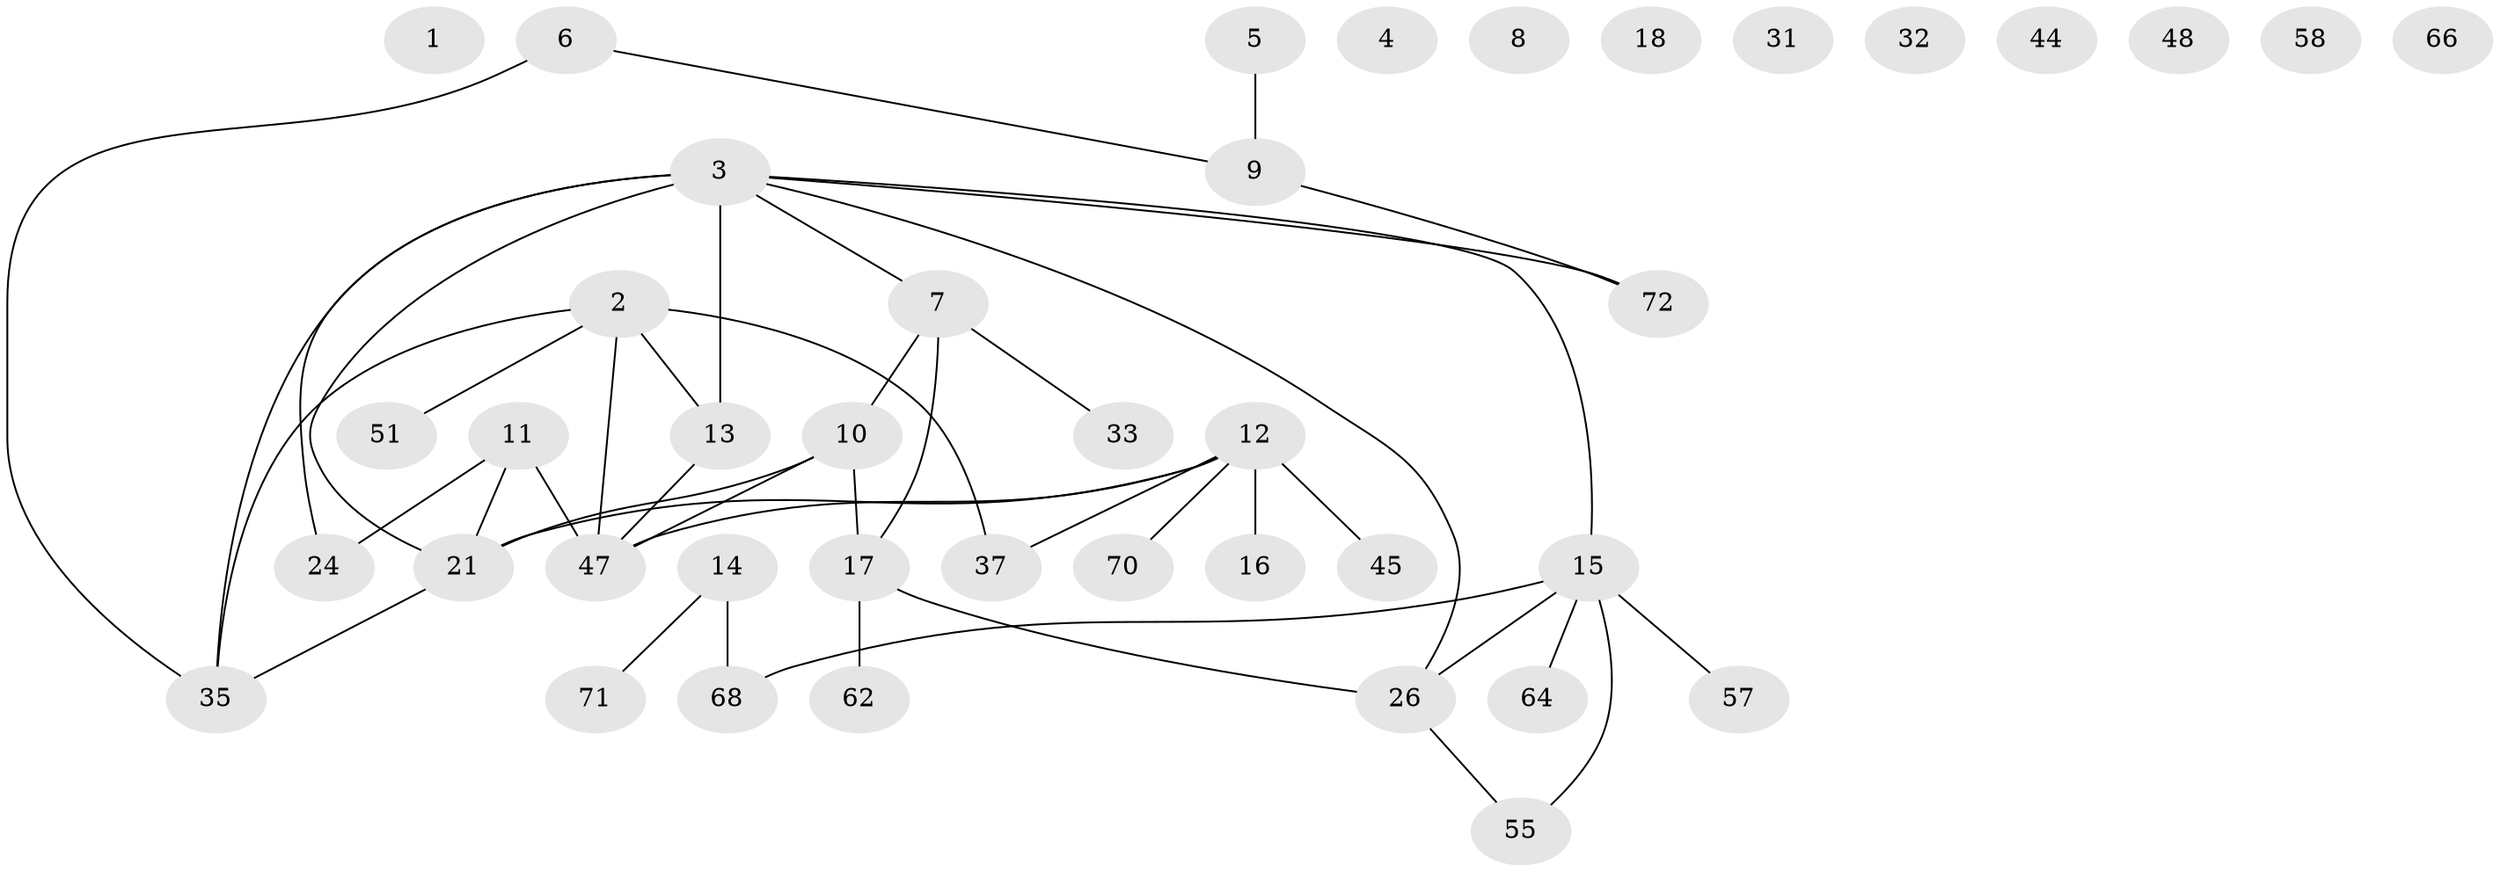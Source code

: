 // original degree distribution, {0: 0.1282051282051282, 1: 0.20512820512820512, 3: 0.20512820512820512, 2: 0.2948717948717949, 4: 0.11538461538461539, 6: 0.02564102564102564, 5: 0.02564102564102564}
// Generated by graph-tools (version 1.1) at 2025/16/03/04/25 18:16:24]
// undirected, 41 vertices, 44 edges
graph export_dot {
graph [start="1"]
  node [color=gray90,style=filled];
  1;
  2 [super="+40"];
  3 [super="+23+28+50"];
  4;
  5 [super="+69"];
  6 [super="+25"];
  7 [super="+52+54+73"];
  8;
  9 [super="+41+63"];
  10 [super="+56+67"];
  11 [super="+20"];
  12 [super="+27+78"];
  13 [super="+38+60"];
  14 [super="+42+49+65"];
  15 [super="+19+22"];
  16 [super="+53"];
  17 [super="+29"];
  18;
  21 [super="+30+43+74"];
  24;
  26 [super="+34+46"];
  31;
  32;
  33 [super="+36"];
  35 [super="+39+59"];
  37;
  44;
  45 [super="+61"];
  47;
  48;
  51;
  55 [super="+75"];
  57 [super="+77"];
  58;
  62;
  64;
  66;
  68 [super="+76"];
  70;
  71;
  72;
  2 -- 51;
  2 -- 37;
  2 -- 47;
  2 -- 13;
  2 -- 35;
  3 -- 72;
  3 -- 24;
  3 -- 7;
  3 -- 13;
  3 -- 15;
  3 -- 21;
  3 -- 26;
  3 -- 35 [weight=2];
  5 -- 9 [weight=2];
  6 -- 9;
  6 -- 35;
  7 -- 33;
  7 -- 10;
  7 -- 17;
  9 -- 72;
  10 -- 47;
  10 -- 17;
  10 -- 21;
  11 -- 24;
  11 -- 47;
  11 -- 21;
  12 -- 37;
  12 -- 70;
  12 -- 47;
  12 -- 16;
  12 -- 21;
  12 -- 45;
  13 -- 47;
  14 -- 71;
  14 -- 68 [weight=2];
  15 -- 64;
  15 -- 57;
  15 -- 26;
  15 -- 55;
  15 -- 68;
  17 -- 62;
  17 -- 26;
  21 -- 35;
  26 -- 55;
}
